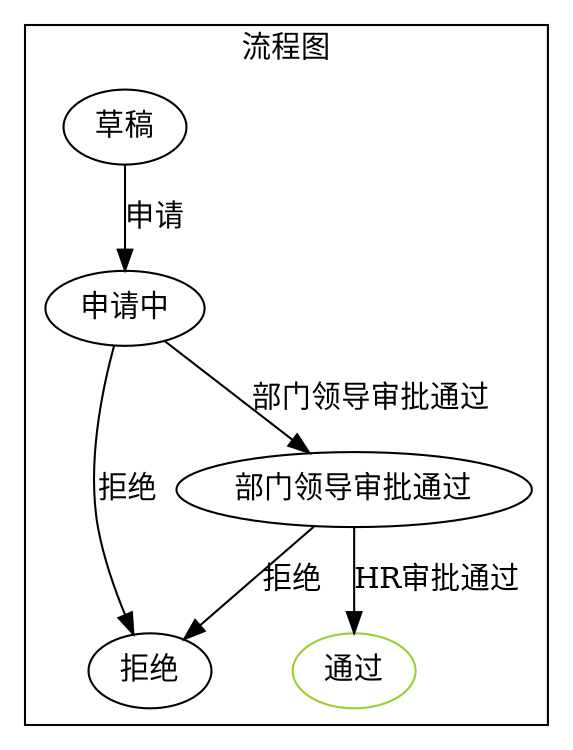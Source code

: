 digraph {
compound=true;
subgraph cluster_StateMachine {
label="流程图";
REJECTED [label="拒绝" , color="black"];
DRAFT [label="草稿" , color="black"];
DEPARTMENT_APPROVED [label="部门领导审批通过" , color="black"];
APPLYING [label="申请中" , color="black"];
PASSED [label="通过" , color="yellowgreen"];

DRAFT -> APPLYING [ label="申请"];
DEPARTMENT_APPROVED -> PASSED [ label="HR审批通过"];
DEPARTMENT_APPROVED -> REJECTED [ label="拒绝"];
APPLYING -> DEPARTMENT_APPROVED [ label="部门领导审批通过"];
APPLYING -> REJECTED [ label="拒绝"];}}
